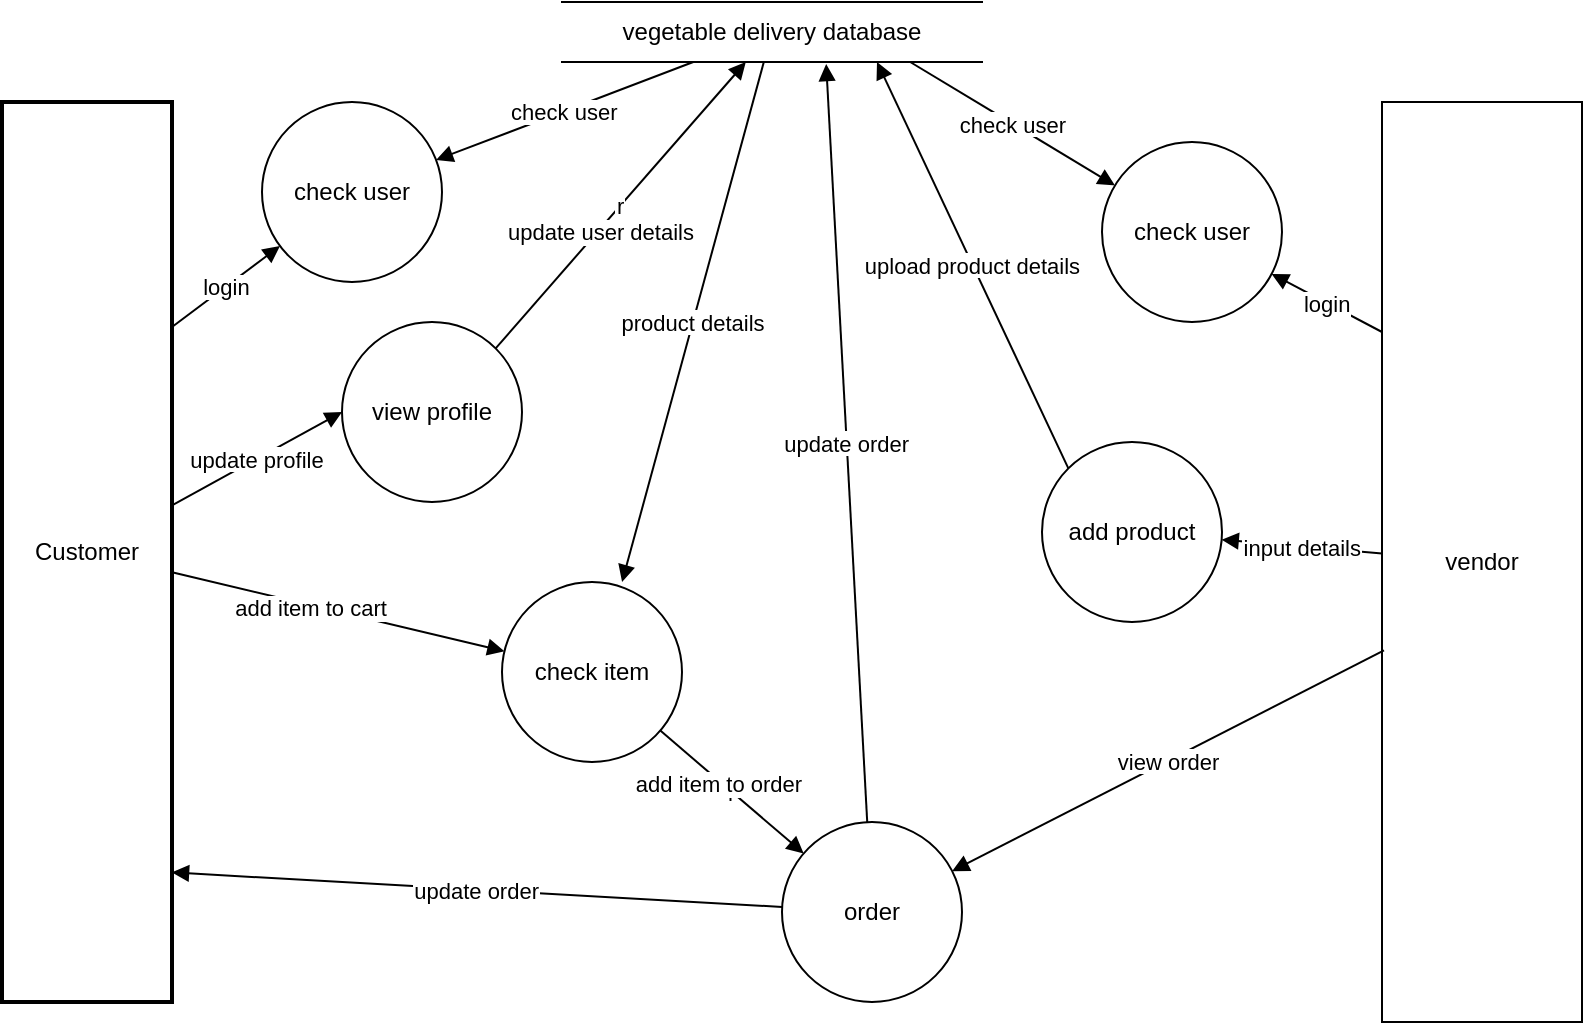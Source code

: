<mxfile version="24.6.4" type="github">
  <diagram name="Page-1" id="3BHqnywI0zCCM9rkNVyO">
    <mxGraphModel dx="1343" dy="793" grid="1" gridSize="10" guides="1" tooltips="1" connect="1" arrows="1" fold="1" page="1" pageScale="1" pageWidth="827" pageHeight="1169" math="0" shadow="0">
      <root>
        <mxCell id="0" />
        <mxCell id="1" parent="0" />
        <mxCell id="2" value="Customer" style="whiteSpace=wrap;strokeWidth=2;" parent="1" vertex="1">
          <mxGeometry x="10" y="60" width="85" height="450" as="geometry" />
        </mxCell>
        <mxCell id="9" value="login" style="curved=1;startArrow=none;endArrow=block;exitX=1;exitY=0.25;exitDx=0;exitDy=0;" parent="1" source="2" target="dcMz3yTuzUjvkPN4DmBi-17" edge="1">
          <mxGeometry relative="1" as="geometry">
            <Array as="points" />
          </mxGeometry>
        </mxCell>
        <mxCell id="dcMz3yTuzUjvkPN4DmBi-18" value="vegetable delivery database" style="html=1;dashed=0;whiteSpace=wrap;shape=partialRectangle;right=0;left=0;" vertex="1" parent="1">
          <mxGeometry x="290" y="10" width="210" height="30" as="geometry" />
        </mxCell>
        <mxCell id="dcMz3yTuzUjvkPN4DmBi-17" value="check user" style="shape=ellipse;html=1;dashed=0;whiteSpace=wrap;aspect=fixed;perimeter=ellipsePerimeter;" vertex="1" parent="1">
          <mxGeometry x="140" y="60" width="90" height="90" as="geometry" />
        </mxCell>
        <mxCell id="dcMz3yTuzUjvkPN4DmBi-22" value="check item" style="shape=ellipse;html=1;dashed=0;whiteSpace=wrap;aspect=fixed;perimeter=ellipsePerimeter;" vertex="1" parent="1">
          <mxGeometry x="260" y="300" width="90" height="90" as="geometry" />
        </mxCell>
        <mxCell id="dcMz3yTuzUjvkPN4DmBi-23" value="check user" style="curved=1;startArrow=none;endArrow=block;" edge="1" parent="1" source="dcMz3yTuzUjvkPN4DmBi-18" target="dcMz3yTuzUjvkPN4DmBi-17">
          <mxGeometry relative="1" as="geometry">
            <Array as="points" />
            <mxPoint x="105" y="176" as="sourcePoint" />
            <mxPoint x="160" y="169" as="targetPoint" />
          </mxGeometry>
        </mxCell>
        <mxCell id="dcMz3yTuzUjvkPN4DmBi-24" value="r" style="curved=1;startArrow=none;endArrow=block;" edge="1" parent="1" source="2" target="dcMz3yTuzUjvkPN4DmBi-22">
          <mxGeometry relative="1" as="geometry">
            <Array as="points" />
            <mxPoint x="105" y="168" as="sourcePoint" />
            <mxPoint x="152" y="182" as="targetPoint" />
          </mxGeometry>
        </mxCell>
        <mxCell id="dcMz3yTuzUjvkPN4DmBi-25" value="add item to cart" style="edgeLabel;html=1;align=center;verticalAlign=middle;resizable=0;points=[];" vertex="1" connectable="0" parent="dcMz3yTuzUjvkPN4DmBi-24">
          <mxGeometry x="-0.172" y="-1" relative="1" as="geometry">
            <mxPoint as="offset" />
          </mxGeometry>
        </mxCell>
        <mxCell id="dcMz3yTuzUjvkPN4DmBi-27" value="vendor" style="html=1;dashed=0;whiteSpace=wrap;" vertex="1" parent="1">
          <mxGeometry x="700" y="60" width="100" height="460" as="geometry" />
        </mxCell>
        <mxCell id="dcMz3yTuzUjvkPN4DmBi-29" value="add product" style="shape=ellipse;html=1;dashed=0;whiteSpace=wrap;aspect=fixed;perimeter=ellipsePerimeter;" vertex="1" parent="1">
          <mxGeometry x="530" y="230" width="90" height="90" as="geometry" />
        </mxCell>
        <mxCell id="dcMz3yTuzUjvkPN4DmBi-30" value="input details" style="curved=1;startArrow=none;endArrow=block;" edge="1" parent="1" source="dcMz3yTuzUjvkPN4DmBi-27" target="dcMz3yTuzUjvkPN4DmBi-29">
          <mxGeometry relative="1" as="geometry">
            <Array as="points" />
            <mxPoint x="429" y="200" as="sourcePoint" />
            <mxPoint x="280" y="241" as="targetPoint" />
          </mxGeometry>
        </mxCell>
        <mxCell id="dcMz3yTuzUjvkPN4DmBi-31" value="check user" style="shape=ellipse;html=1;dashed=0;whiteSpace=wrap;aspect=fixed;perimeter=ellipsePerimeter;" vertex="1" parent="1">
          <mxGeometry x="560" y="80" width="90" height="90" as="geometry" />
        </mxCell>
        <mxCell id="dcMz3yTuzUjvkPN4DmBi-32" value="check user" style="curved=1;startArrow=none;endArrow=block;exitX=0.829;exitY=1;exitDx=0;exitDy=0;exitPerimeter=0;" edge="1" parent="1" source="dcMz3yTuzUjvkPN4DmBi-18" target="dcMz3yTuzUjvkPN4DmBi-31">
          <mxGeometry relative="1" as="geometry">
            <Array as="points" />
            <mxPoint x="251" y="70" as="sourcePoint" />
            <mxPoint x="181" y="143" as="targetPoint" />
          </mxGeometry>
        </mxCell>
        <mxCell id="dcMz3yTuzUjvkPN4DmBi-33" value="login" style="curved=1;startArrow=none;endArrow=block;exitX=0;exitY=0.25;exitDx=0;exitDy=0;" edge="1" parent="1" source="dcMz3yTuzUjvkPN4DmBi-27" target="dcMz3yTuzUjvkPN4DmBi-31">
          <mxGeometry relative="1" as="geometry">
            <Array as="points" />
            <mxPoint x="105" y="168" as="sourcePoint" />
            <mxPoint x="160" y="172" as="targetPoint" />
          </mxGeometry>
        </mxCell>
        <mxCell id="dcMz3yTuzUjvkPN4DmBi-34" value="upload product details" style="curved=1;startArrow=none;endArrow=block;entryX=0.75;entryY=1;entryDx=0;entryDy=0;exitX=0;exitY=0;exitDx=0;exitDy=0;" edge="1" parent="1" source="dcMz3yTuzUjvkPN4DmBi-29" target="dcMz3yTuzUjvkPN4DmBi-18">
          <mxGeometry relative="1" as="geometry">
            <Array as="points" />
            <mxPoint x="470" y="251" as="sourcePoint" />
            <mxPoint x="320" y="270" as="targetPoint" />
          </mxGeometry>
        </mxCell>
        <mxCell id="dcMz3yTuzUjvkPN4DmBi-35" value="product details" style="curved=1;startArrow=none;endArrow=block;entryX=0.667;entryY=0;entryDx=0;entryDy=0;entryPerimeter=0;" edge="1" parent="1" source="dcMz3yTuzUjvkPN4DmBi-18" target="dcMz3yTuzUjvkPN4DmBi-22">
          <mxGeometry relative="1" as="geometry">
            <Array as="points" />
            <mxPoint x="257" y="70" as="sourcePoint" />
            <mxPoint x="196" y="185" as="targetPoint" />
          </mxGeometry>
        </mxCell>
        <mxCell id="dcMz3yTuzUjvkPN4DmBi-36" value="update order" style="curved=1;startArrow=none;endArrow=block;entryX=1;entryY=0.856;entryDx=0;entryDy=0;entryPerimeter=0;" edge="1" parent="1" source="dcMz3yTuzUjvkPN4DmBi-37" target="2">
          <mxGeometry relative="1" as="geometry">
            <Array as="points" />
            <mxPoint x="170" y="460" as="sourcePoint" />
            <mxPoint x="161" y="205" as="targetPoint" />
          </mxGeometry>
        </mxCell>
        <mxCell id="dcMz3yTuzUjvkPN4DmBi-37" value="order" style="shape=ellipse;html=1;dashed=0;whiteSpace=wrap;aspect=fixed;perimeter=ellipsePerimeter;" vertex="1" parent="1">
          <mxGeometry x="400" y="420" width="90" height="90" as="geometry" />
        </mxCell>
        <mxCell id="dcMz3yTuzUjvkPN4DmBi-38" value="view order" style="curved=1;startArrow=none;endArrow=block;exitX=0.01;exitY=0.596;exitDx=0;exitDy=0;exitPerimeter=0;" edge="1" parent="1" source="dcMz3yTuzUjvkPN4DmBi-27" target="dcMz3yTuzUjvkPN4DmBi-37">
          <mxGeometry relative="1" as="geometry">
            <Array as="points" />
            <mxPoint x="590" y="348" as="sourcePoint" />
            <mxPoint x="449" y="315" as="targetPoint" />
          </mxGeometry>
        </mxCell>
        <mxCell id="dcMz3yTuzUjvkPN4DmBi-39" value="update order" style="curved=1;startArrow=none;endArrow=block;entryX=0.629;entryY=1.033;entryDx=0;entryDy=0;entryPerimeter=0;" edge="1" parent="1" source="dcMz3yTuzUjvkPN4DmBi-37" target="dcMz3yTuzUjvkPN4DmBi-18">
          <mxGeometry relative="1" as="geometry">
            <Array as="points" />
            <mxPoint x="330.0" y="400.089" as="sourcePoint" />
            <mxPoint x="350.17" y="80" as="targetPoint" />
          </mxGeometry>
        </mxCell>
        <mxCell id="dcMz3yTuzUjvkPN4DmBi-40" value="r" style="curved=1;startArrow=none;endArrow=block;" edge="1" parent="1" source="dcMz3yTuzUjvkPN4DmBi-22" target="dcMz3yTuzUjvkPN4DmBi-37">
          <mxGeometry relative="1" as="geometry">
            <Array as="points" />
            <mxPoint x="105" y="390" as="sourcePoint" />
            <mxPoint x="231" y="420" as="targetPoint" />
          </mxGeometry>
        </mxCell>
        <mxCell id="dcMz3yTuzUjvkPN4DmBi-41" value="add item to order" style="edgeLabel;html=1;align=center;verticalAlign=middle;resizable=0;points=[];" vertex="1" connectable="0" parent="dcMz3yTuzUjvkPN4DmBi-40">
          <mxGeometry x="-0.172" y="-1" relative="1" as="geometry">
            <mxPoint as="offset" />
          </mxGeometry>
        </mxCell>
        <mxCell id="dcMz3yTuzUjvkPN4DmBi-42" value="view profile" style="shape=ellipse;html=1;dashed=0;whiteSpace=wrap;aspect=fixed;perimeter=ellipsePerimeter;" vertex="1" parent="1">
          <mxGeometry x="180" y="170" width="90" height="90" as="geometry" />
        </mxCell>
        <mxCell id="dcMz3yTuzUjvkPN4DmBi-43" value="update profile" style="curved=1;startArrow=none;endArrow=block;entryX=0;entryY=0.5;entryDx=0;entryDy=0;" edge="1" parent="1" source="2" target="dcMz3yTuzUjvkPN4DmBi-42">
          <mxGeometry relative="1" as="geometry">
            <Array as="points" />
            <mxPoint x="105" y="183" as="sourcePoint" />
            <mxPoint x="141" y="174" as="targetPoint" />
          </mxGeometry>
        </mxCell>
        <mxCell id="dcMz3yTuzUjvkPN4DmBi-44" value="r" style="curved=1;startArrow=none;endArrow=block;exitX=1;exitY=0;exitDx=0;exitDy=0;" edge="1" parent="1" source="dcMz3yTuzUjvkPN4DmBi-42" target="dcMz3yTuzUjvkPN4DmBi-18">
          <mxGeometry relative="1" as="geometry">
            <Array as="points" />
            <mxPoint x="105" y="311" as="sourcePoint" />
            <mxPoint x="313" y="389" as="targetPoint" />
          </mxGeometry>
        </mxCell>
        <mxCell id="dcMz3yTuzUjvkPN4DmBi-45" value="update user details" style="edgeLabel;html=1;align=center;verticalAlign=middle;resizable=0;points=[];" vertex="1" connectable="0" parent="dcMz3yTuzUjvkPN4DmBi-44">
          <mxGeometry x="-0.172" y="-1" relative="1" as="geometry">
            <mxPoint as="offset" />
          </mxGeometry>
        </mxCell>
      </root>
    </mxGraphModel>
  </diagram>
</mxfile>
